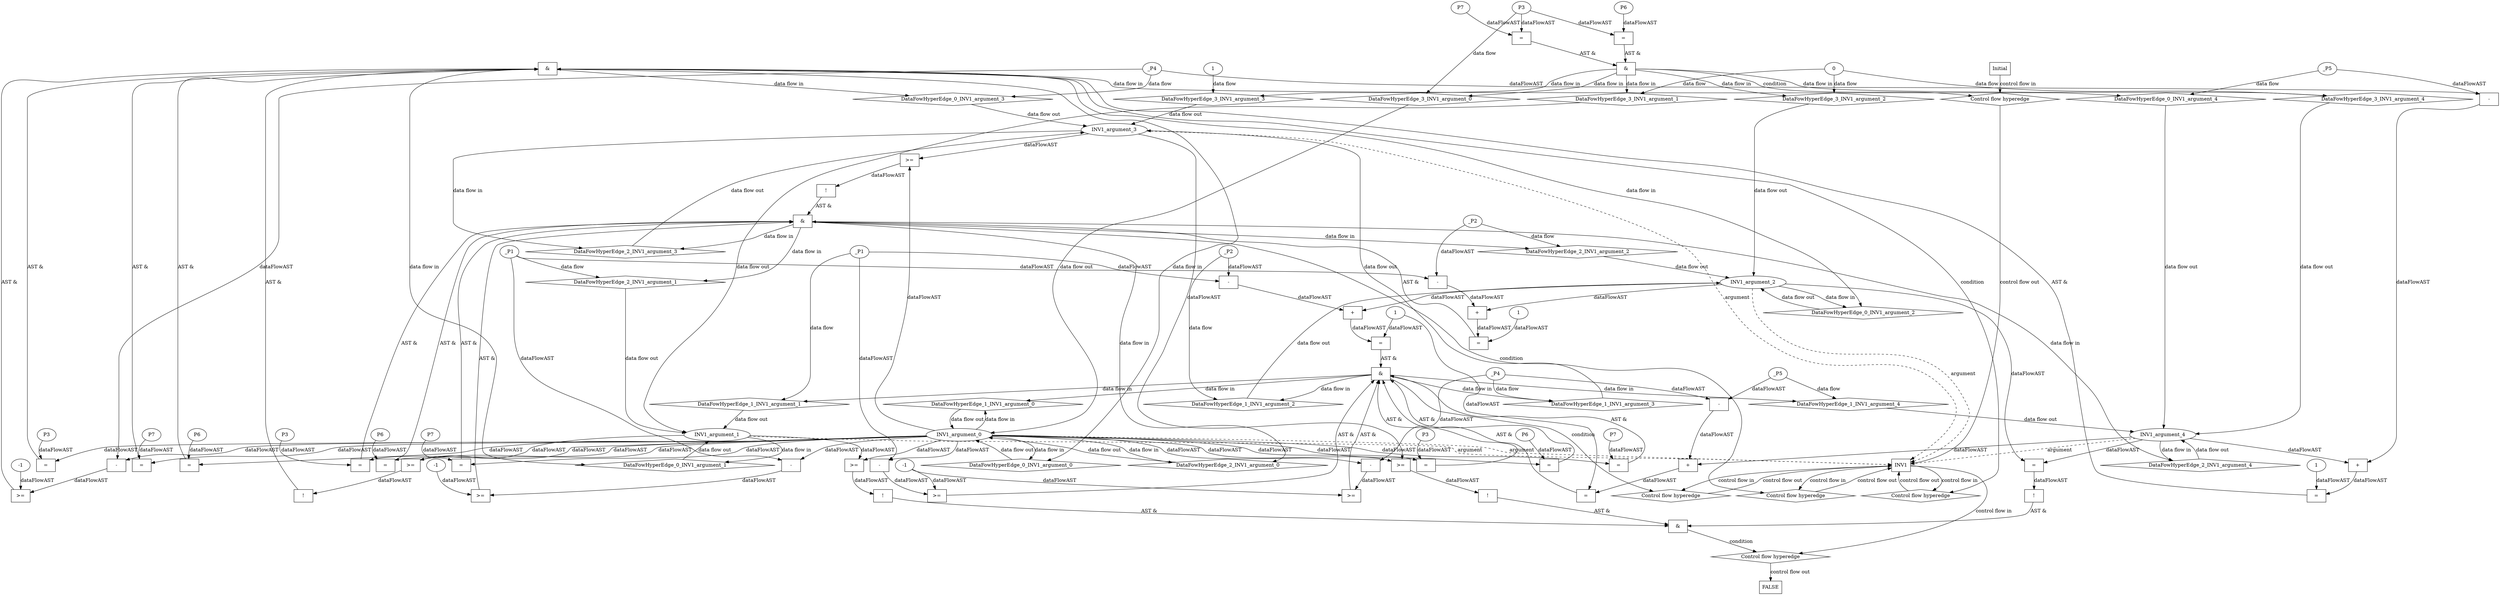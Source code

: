 digraph dag {
"INV1" [label="INV1" nodeName="INV1" class=cfn  shape="rect"];
FALSE [label="FALSE" nodeName=FALSE class=cfn  shape="rect"];
Initial [label="Initial" nodeName=Initial class=cfn  shape="rect"];
ControlFowHyperEdge_0 [label="Control flow hyperedge" nodeName=ControlFowHyperEdge_0 class=controlFlowHyperEdge shape="diamond"];
"INV1" -> ControlFowHyperEdge_0 [label="control flow in"]
ControlFowHyperEdge_0 -> "INV1" [label="control flow out"]
ControlFowHyperEdge_1 [label="Control flow hyperedge" nodeName=ControlFowHyperEdge_1 class=controlFlowHyperEdge shape="diamond"];
"INV1" -> ControlFowHyperEdge_1 [label="control flow in"]
ControlFowHyperEdge_1 -> "INV1" [label="control flow out"]
ControlFowHyperEdge_2 [label="Control flow hyperedge" nodeName=ControlFowHyperEdge_2 class=controlFlowHyperEdge shape="diamond"];
"INV1" -> ControlFowHyperEdge_2 [label="control flow in"]
ControlFowHyperEdge_2 -> "INV1" [label="control flow out"]
ControlFowHyperEdge_3 [label="Control flow hyperedge" nodeName=ControlFowHyperEdge_3 class=controlFlowHyperEdge shape="diamond"];
"Initial" -> ControlFowHyperEdge_3 [label="control flow in"]
ControlFowHyperEdge_3 -> "INV1" [label="control flow out"]
ControlFowHyperEdge_4 [label="Control flow hyperedge" nodeName=ControlFowHyperEdge_4 class=controlFlowHyperEdge shape="diamond"];
"INV1" -> ControlFowHyperEdge_4 [label="control flow in"]
ControlFowHyperEdge_4 -> "FALSE" [label="control flow out"]
"INV1_argument_0" [label="INV1_argument_0" nodeName=argument0 class=argument  head="INV1" shape="oval"];
"INV1_argument_0" -> "INV1"[label="argument" style="dashed"]
"INV1_argument_1" [label="INV1_argument_1" nodeName=argument1 class=argument  head="INV1" shape="oval"];
"INV1_argument_1" -> "INV1"[label="argument" style="dashed"]
"INV1_argument_2" [label="INV1_argument_2" nodeName=argument2 class=argument  head="INV1" shape="oval"];
"INV1_argument_2" -> "INV1"[label="argument" style="dashed"]
"INV1_argument_3" [label="INV1_argument_3" nodeName=argument3 class=argument  head="INV1" shape="oval"];
"INV1_argument_3" -> "INV1"[label="argument" style="dashed"]
"INV1_argument_4" [label="INV1_argument_4" nodeName=argument4 class=argument  head="INV1" shape="oval"];
"INV1_argument_4" -> "INV1"[label="argument" style="dashed"]

"xxxINV1___INV1_0xxx_and" [label="&" nodeName="xxxINV1___INV1_0xxx_and" class=Operator shape="rect"];
"xxxINV1___INV1_0xxxguard1_node_0" [label="=" nodeName="xxxINV1___INV1_0xxxguard1_node_0" class=Operator  shape="rect"];
"xxxINV1___INV1_0xxxguard1_node_1" [label="+" nodeName="xxxINV1___INV1_0xxxguard1_node_1" class= Operator shape="rect"];
"xxxINV1___INV1_0xxxguard1_node_3" [label="-" nodeName="xxxINV1___INV1_0xxxguard1_node_3" class= Operator shape="rect"];
"xxxINV1___INV1_0xxxguard1_node_6" [label="1" nodeName="xxxINV1___INV1_0xxxguard1_node_6" class=Literal ];
"xxxINV1___INV1_0xxxguard1_node_1" -> "xxxINV1___INV1_0xxxguard1_node_0"[label="dataFlowAST"]
"xxxINV1___INV1_0xxxguard1_node_6" -> "xxxINV1___INV1_0xxxguard1_node_0"[label="dataFlowAST"]
"INV1_argument_4" -> "xxxINV1___INV1_0xxxguard1_node_1"[label="dataFlowAST"]
"xxxINV1___INV1_0xxxguard1_node_3" -> "xxxINV1___INV1_0xxxguard1_node_1"[label="dataFlowAST"]
"xxxINV1___INV1_0xxxdataFlow_0_node_0" -> "xxxINV1___INV1_0xxxguard1_node_3"[label="dataFlowAST"]
"xxxINV1___INV1_0xxxdataFlow1_node_0" -> "xxxINV1___INV1_0xxxguard1_node_3"[label="dataFlowAST"]

"xxxINV1___INV1_0xxxguard1_node_0" -> "xxxINV1___INV1_0xxx_and" [label="AST &"];
"xxxINV1___INV1_0xxxguard2_node_0" [label="=" nodeName="xxxINV1___INV1_0xxxguard2_node_0" class=Operator  shape="rect"];
"xxxINV1___INV1_0xxxguard2_node_1" [label="P3" nodeName="xxxINV1___INV1_0xxxguard2_node_1" class=Constant ];
"xxxINV1___INV1_0xxxguard2_node_1" -> "xxxINV1___INV1_0xxxguard2_node_0"[label="dataFlowAST"]
"INV1_argument_0" -> "xxxINV1___INV1_0xxxguard2_node_0"[label="dataFlowAST"]

"xxxINV1___INV1_0xxxguard2_node_0" -> "xxxINV1___INV1_0xxx_and" [label="AST &"];
"xxxINV1___INV1_0xxxguard_0_node_0" [label="=" nodeName="xxxINV1___INV1_0xxxguard_0_node_0" class=Operator  shape="rect"];
"xxxINV1___INV1_0xxxguard_0_node_1" [label="P7" nodeName="xxxINV1___INV1_0xxxguard_0_node_1" class=Constant ];
"xxxINV1___INV1_0xxxguard_0_node_1" -> "xxxINV1___INV1_0xxxguard_0_node_0"[label="dataFlowAST"]
"INV1_argument_0" -> "xxxINV1___INV1_0xxxguard_0_node_0"[label="dataFlowAST"]

"xxxINV1___INV1_0xxxguard_0_node_0" -> "xxxINV1___INV1_0xxx_and" [label="AST &"];
"xxxINV1___INV1_0xxxguard4_node_0" [label=">=" nodeName="xxxINV1___INV1_0xxxguard4_node_0" class=Operator  shape="rect"];
"xxxINV1___INV1_0xxxguard4_node_1" [label="-" nodeName="xxxINV1___INV1_0xxxguard4_node_1" class= Operator shape="rect"];
"xxxINV1___INV1_0xxxguard4_node_4" [label="-1" nodeName="xxxINV1___INV1_0xxxguard4_node_4" class=Literal ];
"xxxINV1___INV1_0xxxguard4_node_1" -> "xxxINV1___INV1_0xxxguard4_node_0"[label="dataFlowAST"]
"xxxINV1___INV1_0xxxguard4_node_4" -> "xxxINV1___INV1_0xxxguard4_node_0"[label="dataFlowAST"]
"INV1_argument_0" -> "xxxINV1___INV1_0xxxguard4_node_1"[label="dataFlowAST"]
"xxxINV1___INV1_0xxxdataFlow_0_node_0" -> "xxxINV1___INV1_0xxxguard4_node_1"[label="dataFlowAST"]

"xxxINV1___INV1_0xxxguard4_node_0" -> "xxxINV1___INV1_0xxx_and" [label="AST &"];
"xxxINV1___INV1_0xxxguard3_node_0" [label="!" nodeName="xxxINV1___INV1_0xxxguard3_node_0" class=Operator shape="rect"];
"xxxINV1___INV1_0xxxguard3_node_1" [label=">=" nodeName="xxxINV1___INV1_0xxxguard3_node_1" class=Operator  shape="rect"];
"xxxINV1___INV1_0xxxguard3_node_1" -> "xxxINV1___INV1_0xxxguard3_node_0"[label="dataFlowAST"]
"INV1_argument_0" -> "xxxINV1___INV1_0xxxguard3_node_1"[label="dataFlowAST"]
"INV1_argument_1" -> "xxxINV1___INV1_0xxxguard3_node_1"[label="dataFlowAST"]

"xxxINV1___INV1_0xxxguard3_node_0" -> "xxxINV1___INV1_0xxx_and" [label="AST &"];
"xxxINV1___INV1_0xxxguard5_node_0" [label="=" nodeName="xxxINV1___INV1_0xxxguard5_node_0" class=Operator  shape="rect"];
"xxxINV1___INV1_0xxxguard5_node_1" [label="P6" nodeName="xxxINV1___INV1_0xxxguard5_node_1" class=Constant ];
"xxxINV1___INV1_0xxxguard5_node_1" -> "xxxINV1___INV1_0xxxguard5_node_0"[label="dataFlowAST"]
"INV1_argument_0" -> "xxxINV1___INV1_0xxxguard5_node_0"[label="dataFlowAST"]

"xxxINV1___INV1_0xxxguard5_node_0" -> "xxxINV1___INV1_0xxx_and" [label="AST &"];
"xxxINV1___INV1_0xxx_and" -> "ControlFowHyperEdge_0" [label="condition"];
"xxxINV1___INV1_0xxxdataFlow_0_node_0" [label="_P4" nodeName="xxxINV1___INV1_0xxxdataFlow_0_node_0" class=Constant ];

"xxxINV1___INV1_0xxxdataFlow_0_node_0" -> "DataFowHyperEdge_0_INV1_argument_3" [label="data flow"];
"xxxINV1___INV1_0xxxdataFlow1_node_0" [label="_P5" nodeName="xxxINV1___INV1_0xxxdataFlow1_node_0" class=Constant ];

"xxxINV1___INV1_0xxxdataFlow1_node_0" -> "DataFowHyperEdge_0_INV1_argument_4" [label="data flow"];
"xxxINV1___INV1_1xxx_and" [label="&" nodeName="xxxINV1___INV1_1xxx_and" class=Operator shape="rect"];
"xxxINV1___INV1_1xxxguard2_node_0" [label="=" nodeName="xxxINV1___INV1_1xxxguard2_node_0" class=Operator  shape="rect"];
"xxxINV1___INV1_1xxxguard2_node_1" [label="P3" nodeName="xxxINV1___INV1_1xxxguard2_node_1" class=Constant ];
"xxxINV1___INV1_1xxxguard2_node_1" -> "xxxINV1___INV1_1xxxguard2_node_0"[label="dataFlowAST"]
"INV1_argument_0" -> "xxxINV1___INV1_1xxxguard2_node_0"[label="dataFlowAST"]

"xxxINV1___INV1_1xxxguard2_node_0" -> "xxxINV1___INV1_1xxx_and" [label="AST &"];
"xxxINV1___INV1_1xxxguard6_node_0" [label="=" nodeName="xxxINV1___INV1_1xxxguard6_node_0" class=Operator  shape="rect"];
"xxxINV1___INV1_1xxxguard6_node_1" [label="P6" nodeName="xxxINV1___INV1_1xxxguard6_node_1" class=Constant ];
"xxxINV1___INV1_1xxxguard6_node_1" -> "xxxINV1___INV1_1xxxguard6_node_0"[label="dataFlowAST"]
"INV1_argument_0" -> "xxxINV1___INV1_1xxxguard6_node_0"[label="dataFlowAST"]

"xxxINV1___INV1_1xxxguard6_node_0" -> "xxxINV1___INV1_1xxx_and" [label="AST &"];
"xxxINV1___INV1_1xxxguard3_node_0" [label=">=" nodeName="xxxINV1___INV1_1xxxguard3_node_0" class=Operator  shape="rect"];
"xxxINV1___INV1_1xxxguard3_node_1" [label="-" nodeName="xxxINV1___INV1_1xxxguard3_node_1" class= Operator shape="rect"];
"xxxINV1___INV1_1xxxguard3_node_4" [label="-1" nodeName="xxxINV1___INV1_1xxxguard3_node_4" class=Literal ];
"xxxINV1___INV1_1xxxguard3_node_1" -> "xxxINV1___INV1_1xxxguard3_node_0"[label="dataFlowAST"]
"xxxINV1___INV1_1xxxguard3_node_4" -> "xxxINV1___INV1_1xxxguard3_node_0"[label="dataFlowAST"]
"INV1_argument_0" -> "xxxINV1___INV1_1xxxguard3_node_1"[label="dataFlowAST"]
"xxxINV1___INV1_1xxxdataFlow2_node_0" -> "xxxINV1___INV1_1xxxguard3_node_1"[label="dataFlowAST"]

"xxxINV1___INV1_1xxxguard3_node_0" -> "xxxINV1___INV1_1xxx_and" [label="AST &"];
"xxxINV1___INV1_1xxxguard_0_node_0" [label="=" nodeName="xxxINV1___INV1_1xxxguard_0_node_0" class=Operator  shape="rect"];
"xxxINV1___INV1_1xxxguard_0_node_1" [label="P7" nodeName="xxxINV1___INV1_1xxxguard_0_node_1" class=Constant ];
"xxxINV1___INV1_1xxxguard_0_node_1" -> "xxxINV1___INV1_1xxxguard_0_node_0"[label="dataFlowAST"]
"INV1_argument_0" -> "xxxINV1___INV1_1xxxguard_0_node_0"[label="dataFlowAST"]

"xxxINV1___INV1_1xxxguard_0_node_0" -> "xxxINV1___INV1_1xxx_and" [label="AST &"];
"xxxINV1___INV1_1xxxguard4_node_0" [label=">=" nodeName="xxxINV1___INV1_1xxxguard4_node_0" class=Operator  shape="rect"];
"xxxINV1___INV1_1xxxguard4_node_1" [label="-" nodeName="xxxINV1___INV1_1xxxguard4_node_1" class= Operator shape="rect"];
"xxxINV1___INV1_1xxxguard4_node_1" -> "xxxINV1___INV1_1xxxguard4_node_0"[label="dataFlowAST"]
"xxxINV1___INV1_1xxxguard3_node_4" -> "xxxINV1___INV1_1xxxguard4_node_0"[label="dataFlowAST"]
"INV1_argument_0" -> "xxxINV1___INV1_1xxxguard4_node_1"[label="dataFlowAST"]
"xxxINV1___INV1_1xxxdataFlow_0_node_0" -> "xxxINV1___INV1_1xxxguard4_node_1"[label="dataFlowAST"]

"xxxINV1___INV1_1xxxguard4_node_0" -> "xxxINV1___INV1_1xxx_and" [label="AST &"];
"xxxINV1___INV1_1xxxguard5_node_0" [label="=" nodeName="xxxINV1___INV1_1xxxguard5_node_0" class=Operator  shape="rect"];
"xxxINV1___INV1_1xxxguard5_node_1" [label="+" nodeName="xxxINV1___INV1_1xxxguard5_node_1" class= Operator shape="rect"];
"xxxINV1___INV1_1xxxguard5_node_3" [label="-" nodeName="xxxINV1___INV1_1xxxguard5_node_3" class= Operator shape="rect"];
"xxxINV1___INV1_1xxxguard5_node_1" -> "xxxINV1___INV1_1xxxguard5_node_0"[label="dataFlowAST"]
"xxxINV1___INV1_1xxxguard1_node_6" -> "xxxINV1___INV1_1xxxguard5_node_0"[label="dataFlowAST"]
"INV1_argument_2" -> "xxxINV1___INV1_1xxxguard5_node_1"[label="dataFlowAST"]
"xxxINV1___INV1_1xxxguard5_node_3" -> "xxxINV1___INV1_1xxxguard5_node_1"[label="dataFlowAST"]
"xxxINV1___INV1_1xxxdataFlow_0_node_0" -> "xxxINV1___INV1_1xxxguard5_node_3"[label="dataFlowAST"]
"xxxINV1___INV1_1xxxdataFlow1_node_0" -> "xxxINV1___INV1_1xxxguard5_node_3"[label="dataFlowAST"]

"xxxINV1___INV1_1xxxguard5_node_0" -> "xxxINV1___INV1_1xxx_and" [label="AST &"];
"xxxINV1___INV1_1xxxguard1_node_0" [label="=" nodeName="xxxINV1___INV1_1xxxguard1_node_0" class=Operator  shape="rect"];
"xxxINV1___INV1_1xxxguard1_node_1" [label="+" nodeName="xxxINV1___INV1_1xxxguard1_node_1" class= Operator shape="rect"];
"xxxINV1___INV1_1xxxguard1_node_3" [label="-" nodeName="xxxINV1___INV1_1xxxguard1_node_3" class= Operator shape="rect"];
"xxxINV1___INV1_1xxxguard1_node_6" [label="1" nodeName="xxxINV1___INV1_1xxxguard1_node_6" class=Literal ];
"xxxINV1___INV1_1xxxguard1_node_1" -> "xxxINV1___INV1_1xxxguard1_node_0"[label="dataFlowAST"]
"xxxINV1___INV1_1xxxguard1_node_6" -> "xxxINV1___INV1_1xxxguard1_node_0"[label="dataFlowAST"]
"INV1_argument_4" -> "xxxINV1___INV1_1xxxguard1_node_1"[label="dataFlowAST"]
"xxxINV1___INV1_1xxxguard1_node_3" -> "xxxINV1___INV1_1xxxguard1_node_1"[label="dataFlowAST"]
"xxxINV1___INV1_1xxxdataFlow2_node_0" -> "xxxINV1___INV1_1xxxguard1_node_3"[label="dataFlowAST"]
"xxxINV1___INV1_1xxxdataFlow3_node_0" -> "xxxINV1___INV1_1xxxguard1_node_3"[label="dataFlowAST"]

"xxxINV1___INV1_1xxxguard1_node_0" -> "xxxINV1___INV1_1xxx_and" [label="AST &"];
"xxxINV1___INV1_1xxx_and" -> "ControlFowHyperEdge_1" [label="condition"];
"xxxINV1___INV1_1xxxdataFlow_0_node_0" [label="_P1" nodeName="xxxINV1___INV1_1xxxdataFlow_0_node_0" class=Constant ];

"xxxINV1___INV1_1xxxdataFlow_0_node_0" -> "DataFowHyperEdge_1_INV1_argument_1" [label="data flow"];
"xxxINV1___INV1_1xxxdataFlow1_node_0" [label="_P2" nodeName="xxxINV1___INV1_1xxxdataFlow1_node_0" class=Constant ];

"xxxINV1___INV1_1xxxdataFlow1_node_0" -> "DataFowHyperEdge_1_INV1_argument_2" [label="data flow"];
"xxxINV1___INV1_1xxxdataFlow2_node_0" [label="_P4" nodeName="xxxINV1___INV1_1xxxdataFlow2_node_0" class=Constant ];

"xxxINV1___INV1_1xxxdataFlow2_node_0" -> "DataFowHyperEdge_1_INV1_argument_3" [label="data flow"];
"xxxINV1___INV1_1xxxdataFlow3_node_0" [label="_P5" nodeName="xxxINV1___INV1_1xxxdataFlow3_node_0" class=Constant ];

"xxxINV1___INV1_1xxxdataFlow3_node_0" -> "DataFowHyperEdge_1_INV1_argument_4" [label="data flow"];
"xxxINV1___INV1_2xxx_and" [label="&" nodeName="xxxINV1___INV1_2xxx_and" class=Operator shape="rect"];
"xxxINV1___INV1_2xxxguard3_node_0" [label=">=" nodeName="xxxINV1___INV1_2xxxguard3_node_0" class=Operator  shape="rect"];
"xxxINV1___INV1_2xxxguard3_node_1" [label="-" nodeName="xxxINV1___INV1_2xxxguard3_node_1" class= Operator shape="rect"];
"xxxINV1___INV1_2xxxguard3_node_4" [label="-1" nodeName="xxxINV1___INV1_2xxxguard3_node_4" class=Literal ];
"xxxINV1___INV1_2xxxguard3_node_1" -> "xxxINV1___INV1_2xxxguard3_node_0"[label="dataFlowAST"]
"xxxINV1___INV1_2xxxguard3_node_4" -> "xxxINV1___INV1_2xxxguard3_node_0"[label="dataFlowAST"]
"INV1_argument_0" -> "xxxINV1___INV1_2xxxguard3_node_1"[label="dataFlowAST"]
"xxxINV1___INV1_2xxxdataFlow_0_node_0" -> "xxxINV1___INV1_2xxxguard3_node_1"[label="dataFlowAST"]

"xxxINV1___INV1_2xxxguard3_node_0" -> "xxxINV1___INV1_2xxx_and" [label="AST &"];
"xxxINV1___INV1_2xxxguard5_node_0" [label="=" nodeName="xxxINV1___INV1_2xxxguard5_node_0" class=Operator  shape="rect"];
"xxxINV1___INV1_2xxxguard5_node_1" [label="P6" nodeName="xxxINV1___INV1_2xxxguard5_node_1" class=Constant ];
"xxxINV1___INV1_2xxxguard5_node_1" -> "xxxINV1___INV1_2xxxguard5_node_0"[label="dataFlowAST"]
"INV1_argument_0" -> "xxxINV1___INV1_2xxxguard5_node_0"[label="dataFlowAST"]

"xxxINV1___INV1_2xxxguard5_node_0" -> "xxxINV1___INV1_2xxx_and" [label="AST &"];
"xxxINV1___INV1_2xxxguard4_node_0" [label="!" nodeName="xxxINV1___INV1_2xxxguard4_node_0" class=Operator shape="rect"];
"xxxINV1___INV1_2xxxguard4_node_1" [label=">=" nodeName="xxxINV1___INV1_2xxxguard4_node_1" class=Operator  shape="rect"];
"xxxINV1___INV1_2xxxguard4_node_1" -> "xxxINV1___INV1_2xxxguard4_node_0"[label="dataFlowAST"]
"INV1_argument_0" -> "xxxINV1___INV1_2xxxguard4_node_1"[label="dataFlowAST"]
"INV1_argument_3" -> "xxxINV1___INV1_2xxxguard4_node_1"[label="dataFlowAST"]

"xxxINV1___INV1_2xxxguard4_node_0" -> "xxxINV1___INV1_2xxx_and" [label="AST &"];
"xxxINV1___INV1_2xxxguard_0_node_0" [label="=" nodeName="xxxINV1___INV1_2xxxguard_0_node_0" class=Operator  shape="rect"];
"xxxINV1___INV1_2xxxguard_0_node_1" [label="P7" nodeName="xxxINV1___INV1_2xxxguard_0_node_1" class=Constant ];
"xxxINV1___INV1_2xxxguard_0_node_1" -> "xxxINV1___INV1_2xxxguard_0_node_0"[label="dataFlowAST"]
"INV1_argument_0" -> "xxxINV1___INV1_2xxxguard_0_node_0"[label="dataFlowAST"]

"xxxINV1___INV1_2xxxguard_0_node_0" -> "xxxINV1___INV1_2xxx_and" [label="AST &"];
"xxxINV1___INV1_2xxxguard2_node_0" [label="=" nodeName="xxxINV1___INV1_2xxxguard2_node_0" class=Operator  shape="rect"];
"xxxINV1___INV1_2xxxguard2_node_1" [label="P3" nodeName="xxxINV1___INV1_2xxxguard2_node_1" class=Constant ];
"xxxINV1___INV1_2xxxguard2_node_1" -> "xxxINV1___INV1_2xxxguard2_node_0"[label="dataFlowAST"]
"INV1_argument_0" -> "xxxINV1___INV1_2xxxguard2_node_0"[label="dataFlowAST"]

"xxxINV1___INV1_2xxxguard2_node_0" -> "xxxINV1___INV1_2xxx_and" [label="AST &"];
"xxxINV1___INV1_2xxxguard1_node_0" [label="=" nodeName="xxxINV1___INV1_2xxxguard1_node_0" class=Operator  shape="rect"];
"xxxINV1___INV1_2xxxguard1_node_1" [label="+" nodeName="xxxINV1___INV1_2xxxguard1_node_1" class= Operator shape="rect"];
"xxxINV1___INV1_2xxxguard1_node_3" [label="-" nodeName="xxxINV1___INV1_2xxxguard1_node_3" class= Operator shape="rect"];
"xxxINV1___INV1_2xxxguard1_node_6" [label="1" nodeName="xxxINV1___INV1_2xxxguard1_node_6" class=Literal ];
"xxxINV1___INV1_2xxxguard1_node_1" -> "xxxINV1___INV1_2xxxguard1_node_0"[label="dataFlowAST"]
"xxxINV1___INV1_2xxxguard1_node_6" -> "xxxINV1___INV1_2xxxguard1_node_0"[label="dataFlowAST"]
"INV1_argument_2" -> "xxxINV1___INV1_2xxxguard1_node_1"[label="dataFlowAST"]
"xxxINV1___INV1_2xxxguard1_node_3" -> "xxxINV1___INV1_2xxxguard1_node_1"[label="dataFlowAST"]
"xxxINV1___INV1_2xxxdataFlow_0_node_0" -> "xxxINV1___INV1_2xxxguard1_node_3"[label="dataFlowAST"]
"xxxINV1___INV1_2xxxdataFlow1_node_0" -> "xxxINV1___INV1_2xxxguard1_node_3"[label="dataFlowAST"]

"xxxINV1___INV1_2xxxguard1_node_0" -> "xxxINV1___INV1_2xxx_and" [label="AST &"];
"xxxINV1___INV1_2xxx_and" -> "ControlFowHyperEdge_2" [label="condition"];
"xxxINV1___INV1_2xxxdataFlow_0_node_0" [label="_P1" nodeName="xxxINV1___INV1_2xxxdataFlow_0_node_0" class=Constant ];

"xxxINV1___INV1_2xxxdataFlow_0_node_0" -> "DataFowHyperEdge_2_INV1_argument_1" [label="data flow"];
"xxxINV1___INV1_2xxxdataFlow1_node_0" [label="_P2" nodeName="xxxINV1___INV1_2xxxdataFlow1_node_0" class=Constant ];

"xxxINV1___INV1_2xxxdataFlow1_node_0" -> "DataFowHyperEdge_2_INV1_argument_2" [label="data flow"];
"xxxINV1___Initial_3xxx_and" [label="&" nodeName="xxxINV1___Initial_3xxx_and" class=Operator shape="rect"];
"xxxINV1___Initial_3xxxguard_0_node_0" [label="=" nodeName="xxxINV1___Initial_3xxxguard_0_node_0" class=Operator  shape="rect"];
"xxxINV1___Initial_3xxxguard_0_node_1" [label="P7" nodeName="xxxINV1___Initial_3xxxguard_0_node_1" class=Constant ];
"xxxINV1___Initial_3xxxguard_0_node_1" -> "xxxINV1___Initial_3xxxguard_0_node_0"[label="dataFlowAST"]
"xxxINV1___Initial_3xxxdataFlow4_node_0" -> "xxxINV1___Initial_3xxxguard_0_node_0"[label="dataFlowAST"]

"xxxINV1___Initial_3xxxguard_0_node_0" -> "xxxINV1___Initial_3xxx_and" [label="AST &"];
"xxxINV1___Initial_3xxxguard1_node_0" [label="=" nodeName="xxxINV1___Initial_3xxxguard1_node_0" class=Operator  shape="rect"];
"xxxINV1___Initial_3xxxguard1_node_1" [label="P6" nodeName="xxxINV1___Initial_3xxxguard1_node_1" class=Constant ];
"xxxINV1___Initial_3xxxguard1_node_1" -> "xxxINV1___Initial_3xxxguard1_node_0"[label="dataFlowAST"]
"xxxINV1___Initial_3xxxdataFlow4_node_0" -> "xxxINV1___Initial_3xxxguard1_node_0"[label="dataFlowAST"]

"xxxINV1___Initial_3xxxguard1_node_0" -> "xxxINV1___Initial_3xxx_and" [label="AST &"];
"xxxINV1___Initial_3xxx_and" -> "ControlFowHyperEdge_3" [label="condition"];
"xxxINV1___Initial_3xxxdataFlow_0_node_0" [label="0" nodeName="xxxINV1___Initial_3xxxdataFlow_0_node_0" class=Literal ];

"xxxINV1___Initial_3xxxdataFlow_0_node_0" -> "DataFowHyperEdge_3_INV1_argument_4" [label="data flow"];

"xxxINV1___Initial_3xxxdataFlow_0_node_0" -> "DataFowHyperEdge_3_INV1_argument_1" [label="data flow"];

"xxxINV1___Initial_3xxxdataFlow_0_node_0" -> "DataFowHyperEdge_3_INV1_argument_2" [label="data flow"];
"xxxINV1___Initial_3xxxdataFlow3_node_0" [label="1" nodeName="xxxINV1___Initial_3xxxdataFlow3_node_0" class=Literal ];

"xxxINV1___Initial_3xxxdataFlow3_node_0" -> "DataFowHyperEdge_3_INV1_argument_3" [label="data flow"];
"xxxINV1___Initial_3xxxdataFlow4_node_0" [label="P3" nodeName="xxxINV1___Initial_3xxxdataFlow4_node_0" class=Constant ];

"xxxINV1___Initial_3xxxdataFlow4_node_0" -> "DataFowHyperEdge_3_INV1_argument_0" [label="data flow"];
"xxxFALSE___INV1_4xxx_and" [label="&" nodeName="xxxFALSE___INV1_4xxx_and" class=Operator shape="rect"];
"xxxFALSE___INV1_4xxxguard_0_node_0" [label="!" nodeName="xxxFALSE___INV1_4xxxguard_0_node_0" class=Operator shape="rect"];
"xxxFALSE___INV1_4xxxguard_0_node_1" [label=">=" nodeName="xxxFALSE___INV1_4xxxguard_0_node_1" class=Operator  shape="rect"];
"xxxFALSE___INV1_4xxxguard_0_node_1" -> "xxxFALSE___INV1_4xxxguard_0_node_0"[label="dataFlowAST"]
"INV1_argument_0" -> "xxxFALSE___INV1_4xxxguard_0_node_1"[label="dataFlowAST"]
"INV1_argument_1" -> "xxxFALSE___INV1_4xxxguard_0_node_1"[label="dataFlowAST"]

"xxxFALSE___INV1_4xxxguard_0_node_0" -> "xxxFALSE___INV1_4xxx_and" [label="AST &"];
"xxxFALSE___INV1_4xxxguard1_node_0" [label="!" nodeName="xxxFALSE___INV1_4xxxguard1_node_0" class=Operator shape="rect"];
"xxxFALSE___INV1_4xxxguard1_node_1" [label=">=" nodeName="xxxFALSE___INV1_4xxxguard1_node_1" class=Operator  shape="rect"];
"xxxFALSE___INV1_4xxxguard1_node_1" -> "xxxFALSE___INV1_4xxxguard1_node_0"[label="dataFlowAST"]
"INV1_argument_0" -> "xxxFALSE___INV1_4xxxguard1_node_1"[label="dataFlowAST"]
"INV1_argument_3" -> "xxxFALSE___INV1_4xxxguard1_node_1"[label="dataFlowAST"]

"xxxFALSE___INV1_4xxxguard1_node_0" -> "xxxFALSE___INV1_4xxx_and" [label="AST &"];
"xxxFALSE___INV1_4xxxguard2_node_0" [label="!" nodeName="xxxFALSE___INV1_4xxxguard2_node_0" class=Operator shape="rect"];
"xxxFALSE___INV1_4xxxguard2_node_1" [label="=" nodeName="xxxFALSE___INV1_4xxxguard2_node_1" class=Operator  shape="rect"];
"xxxFALSE___INV1_4xxxguard2_node_1" -> "xxxFALSE___INV1_4xxxguard2_node_0"[label="dataFlowAST"]
"INV1_argument_2" -> "xxxFALSE___INV1_4xxxguard2_node_1"[label="dataFlowAST"]
"INV1_argument_4" -> "xxxFALSE___INV1_4xxxguard2_node_1"[label="dataFlowAST"]

"xxxFALSE___INV1_4xxxguard2_node_0" -> "xxxFALSE___INV1_4xxx_and" [label="AST &"];
"xxxFALSE___INV1_4xxx_and" -> "ControlFowHyperEdge_4" [label="condition"];
"DataFowHyperEdge_0_INV1_argument_0" [label="DataFowHyperEdge_0_INV1_argument_0" nodeName="DataFowHyperEdge_0_INV1_argument_0" class=DataFlowHyperedge shape="diamond"];
"DataFowHyperEdge_0_INV1_argument_0" -> "INV1_argument_0"[label="data flow out"]
"xxxINV1___INV1_0xxx_and" -> "DataFowHyperEdge_0_INV1_argument_0"[label="data flow in"]
"DataFowHyperEdge_0_INV1_argument_1" [label="DataFowHyperEdge_0_INV1_argument_1" nodeName="DataFowHyperEdge_0_INV1_argument_1" class=DataFlowHyperedge shape="diamond"];
"DataFowHyperEdge_0_INV1_argument_1" -> "INV1_argument_1"[label="data flow out"]
"xxxINV1___INV1_0xxx_and" -> "DataFowHyperEdge_0_INV1_argument_1"[label="data flow in"]
"DataFowHyperEdge_0_INV1_argument_2" [label="DataFowHyperEdge_0_INV1_argument_2" nodeName="DataFowHyperEdge_0_INV1_argument_2" class=DataFlowHyperedge shape="diamond"];
"DataFowHyperEdge_0_INV1_argument_2" -> "INV1_argument_2"[label="data flow out"]
"xxxINV1___INV1_0xxx_and" -> "DataFowHyperEdge_0_INV1_argument_2"[label="data flow in"]
"DataFowHyperEdge_0_INV1_argument_3" [label="DataFowHyperEdge_0_INV1_argument_3" nodeName="DataFowHyperEdge_0_INV1_argument_3" class=DataFlowHyperedge shape="diamond"];
"DataFowHyperEdge_0_INV1_argument_3" -> "INV1_argument_3"[label="data flow out"]
"xxxINV1___INV1_0xxx_and" -> "DataFowHyperEdge_0_INV1_argument_3"[label="data flow in"]
"DataFowHyperEdge_0_INV1_argument_4" [label="DataFowHyperEdge_0_INV1_argument_4" nodeName="DataFowHyperEdge_0_INV1_argument_4" class=DataFlowHyperedge shape="diamond"];
"DataFowHyperEdge_0_INV1_argument_4" -> "INV1_argument_4"[label="data flow out"]
"xxxINV1___INV1_0xxx_and" -> "DataFowHyperEdge_0_INV1_argument_4"[label="data flow in"]
"DataFowHyperEdge_1_INV1_argument_0" [label="DataFowHyperEdge_1_INV1_argument_0" nodeName="DataFowHyperEdge_1_INV1_argument_0" class=DataFlowHyperedge shape="diamond"];
"DataFowHyperEdge_1_INV1_argument_0" -> "INV1_argument_0"[label="data flow out"]
"xxxINV1___INV1_1xxx_and" -> "DataFowHyperEdge_1_INV1_argument_0"[label="data flow in"]
"DataFowHyperEdge_1_INV1_argument_1" [label="DataFowHyperEdge_1_INV1_argument_1" nodeName="DataFowHyperEdge_1_INV1_argument_1" class=DataFlowHyperedge shape="diamond"];
"DataFowHyperEdge_1_INV1_argument_1" -> "INV1_argument_1"[label="data flow out"]
"xxxINV1___INV1_1xxx_and" -> "DataFowHyperEdge_1_INV1_argument_1"[label="data flow in"]
"DataFowHyperEdge_1_INV1_argument_2" [label="DataFowHyperEdge_1_INV1_argument_2" nodeName="DataFowHyperEdge_1_INV1_argument_2" class=DataFlowHyperedge shape="diamond"];
"DataFowHyperEdge_1_INV1_argument_2" -> "INV1_argument_2"[label="data flow out"]
"xxxINV1___INV1_1xxx_and" -> "DataFowHyperEdge_1_INV1_argument_2"[label="data flow in"]
"DataFowHyperEdge_1_INV1_argument_3" [label="DataFowHyperEdge_1_INV1_argument_3" nodeName="DataFowHyperEdge_1_INV1_argument_3" class=DataFlowHyperedge shape="diamond"];
"DataFowHyperEdge_1_INV1_argument_3" -> "INV1_argument_3"[label="data flow out"]
"xxxINV1___INV1_1xxx_and" -> "DataFowHyperEdge_1_INV1_argument_3"[label="data flow in"]
"DataFowHyperEdge_1_INV1_argument_4" [label="DataFowHyperEdge_1_INV1_argument_4" nodeName="DataFowHyperEdge_1_INV1_argument_4" class=DataFlowHyperedge shape="diamond"];
"DataFowHyperEdge_1_INV1_argument_4" -> "INV1_argument_4"[label="data flow out"]
"xxxINV1___INV1_1xxx_and" -> "DataFowHyperEdge_1_INV1_argument_4"[label="data flow in"]
"DataFowHyperEdge_2_INV1_argument_0" [label="DataFowHyperEdge_2_INV1_argument_0" nodeName="DataFowHyperEdge_2_INV1_argument_0" class=DataFlowHyperedge shape="diamond"];
"DataFowHyperEdge_2_INV1_argument_0" -> "INV1_argument_0"[label="data flow out"]
"xxxINV1___INV1_2xxx_and" -> "DataFowHyperEdge_2_INV1_argument_0"[label="data flow in"]
"DataFowHyperEdge_2_INV1_argument_1" [label="DataFowHyperEdge_2_INV1_argument_1" nodeName="DataFowHyperEdge_2_INV1_argument_1" class=DataFlowHyperedge shape="diamond"];
"DataFowHyperEdge_2_INV1_argument_1" -> "INV1_argument_1"[label="data flow out"]
"xxxINV1___INV1_2xxx_and" -> "DataFowHyperEdge_2_INV1_argument_1"[label="data flow in"]
"DataFowHyperEdge_2_INV1_argument_2" [label="DataFowHyperEdge_2_INV1_argument_2" nodeName="DataFowHyperEdge_2_INV1_argument_2" class=DataFlowHyperedge shape="diamond"];
"DataFowHyperEdge_2_INV1_argument_2" -> "INV1_argument_2"[label="data flow out"]
"xxxINV1___INV1_2xxx_and" -> "DataFowHyperEdge_2_INV1_argument_2"[label="data flow in"]
"DataFowHyperEdge_2_INV1_argument_3" [label="DataFowHyperEdge_2_INV1_argument_3" nodeName="DataFowHyperEdge_2_INV1_argument_3" class=DataFlowHyperedge shape="diamond"];
"DataFowHyperEdge_2_INV1_argument_3" -> "INV1_argument_3"[label="data flow out"]
"xxxINV1___INV1_2xxx_and" -> "DataFowHyperEdge_2_INV1_argument_3"[label="data flow in"]
"DataFowHyperEdge_2_INV1_argument_4" [label="DataFowHyperEdge_2_INV1_argument_4" nodeName="DataFowHyperEdge_2_INV1_argument_4" class=DataFlowHyperedge shape="diamond"];
"DataFowHyperEdge_2_INV1_argument_4" -> "INV1_argument_4"[label="data flow out"]
"xxxINV1___INV1_2xxx_and" -> "DataFowHyperEdge_2_INV1_argument_4"[label="data flow in"]
"DataFowHyperEdge_3_INV1_argument_0" [label="DataFowHyperEdge_3_INV1_argument_0" nodeName="DataFowHyperEdge_3_INV1_argument_0" class=DataFlowHyperedge shape="diamond"];
"DataFowHyperEdge_3_INV1_argument_0" -> "INV1_argument_0"[label="data flow out"]
"xxxINV1___Initial_3xxx_and" -> "DataFowHyperEdge_3_INV1_argument_0"[label="data flow in"]
"DataFowHyperEdge_3_INV1_argument_1" [label="DataFowHyperEdge_3_INV1_argument_1" nodeName="DataFowHyperEdge_3_INV1_argument_1" class=DataFlowHyperedge shape="diamond"];
"DataFowHyperEdge_3_INV1_argument_1" -> "INV1_argument_1"[label="data flow out"]
"xxxINV1___Initial_3xxx_and" -> "DataFowHyperEdge_3_INV1_argument_1"[label="data flow in"]
"DataFowHyperEdge_3_INV1_argument_2" [label="DataFowHyperEdge_3_INV1_argument_2" nodeName="DataFowHyperEdge_3_INV1_argument_2" class=DataFlowHyperedge shape="diamond"];
"DataFowHyperEdge_3_INV1_argument_2" -> "INV1_argument_2"[label="data flow out"]
"xxxINV1___Initial_3xxx_and" -> "DataFowHyperEdge_3_INV1_argument_2"[label="data flow in"]
"DataFowHyperEdge_3_INV1_argument_3" [label="DataFowHyperEdge_3_INV1_argument_3" nodeName="DataFowHyperEdge_3_INV1_argument_3" class=DataFlowHyperedge shape="diamond"];
"DataFowHyperEdge_3_INV1_argument_3" -> "INV1_argument_3"[label="data flow out"]
"xxxINV1___Initial_3xxx_and" -> "DataFowHyperEdge_3_INV1_argument_3"[label="data flow in"]
"DataFowHyperEdge_3_INV1_argument_4" [label="DataFowHyperEdge_3_INV1_argument_4" nodeName="DataFowHyperEdge_3_INV1_argument_4" class=DataFlowHyperedge shape="diamond"];
"DataFowHyperEdge_3_INV1_argument_4" -> "INV1_argument_4"[label="data flow out"]
"xxxINV1___Initial_3xxx_and" -> "DataFowHyperEdge_3_INV1_argument_4"[label="data flow in"]
"INV1_argument_0" -> "DataFowHyperEdge_0_INV1_argument_0"[label="data flow in"]
"INV1_argument_1" -> "DataFowHyperEdge_0_INV1_argument_1"[label="data flow in"]
"INV1_argument_2" -> "DataFowHyperEdge_0_INV1_argument_2"[label="data flow in"]
"INV1_argument_0" -> "DataFowHyperEdge_1_INV1_argument_0"[label="data flow in"]
"INV1_argument_0" -> "DataFowHyperEdge_2_INV1_argument_0"[label="data flow in"]
"INV1_argument_3" -> "DataFowHyperEdge_2_INV1_argument_3"[label="data flow in"]
"INV1_argument_4" -> "DataFowHyperEdge_2_INV1_argument_4"[label="data flow in"]




}
